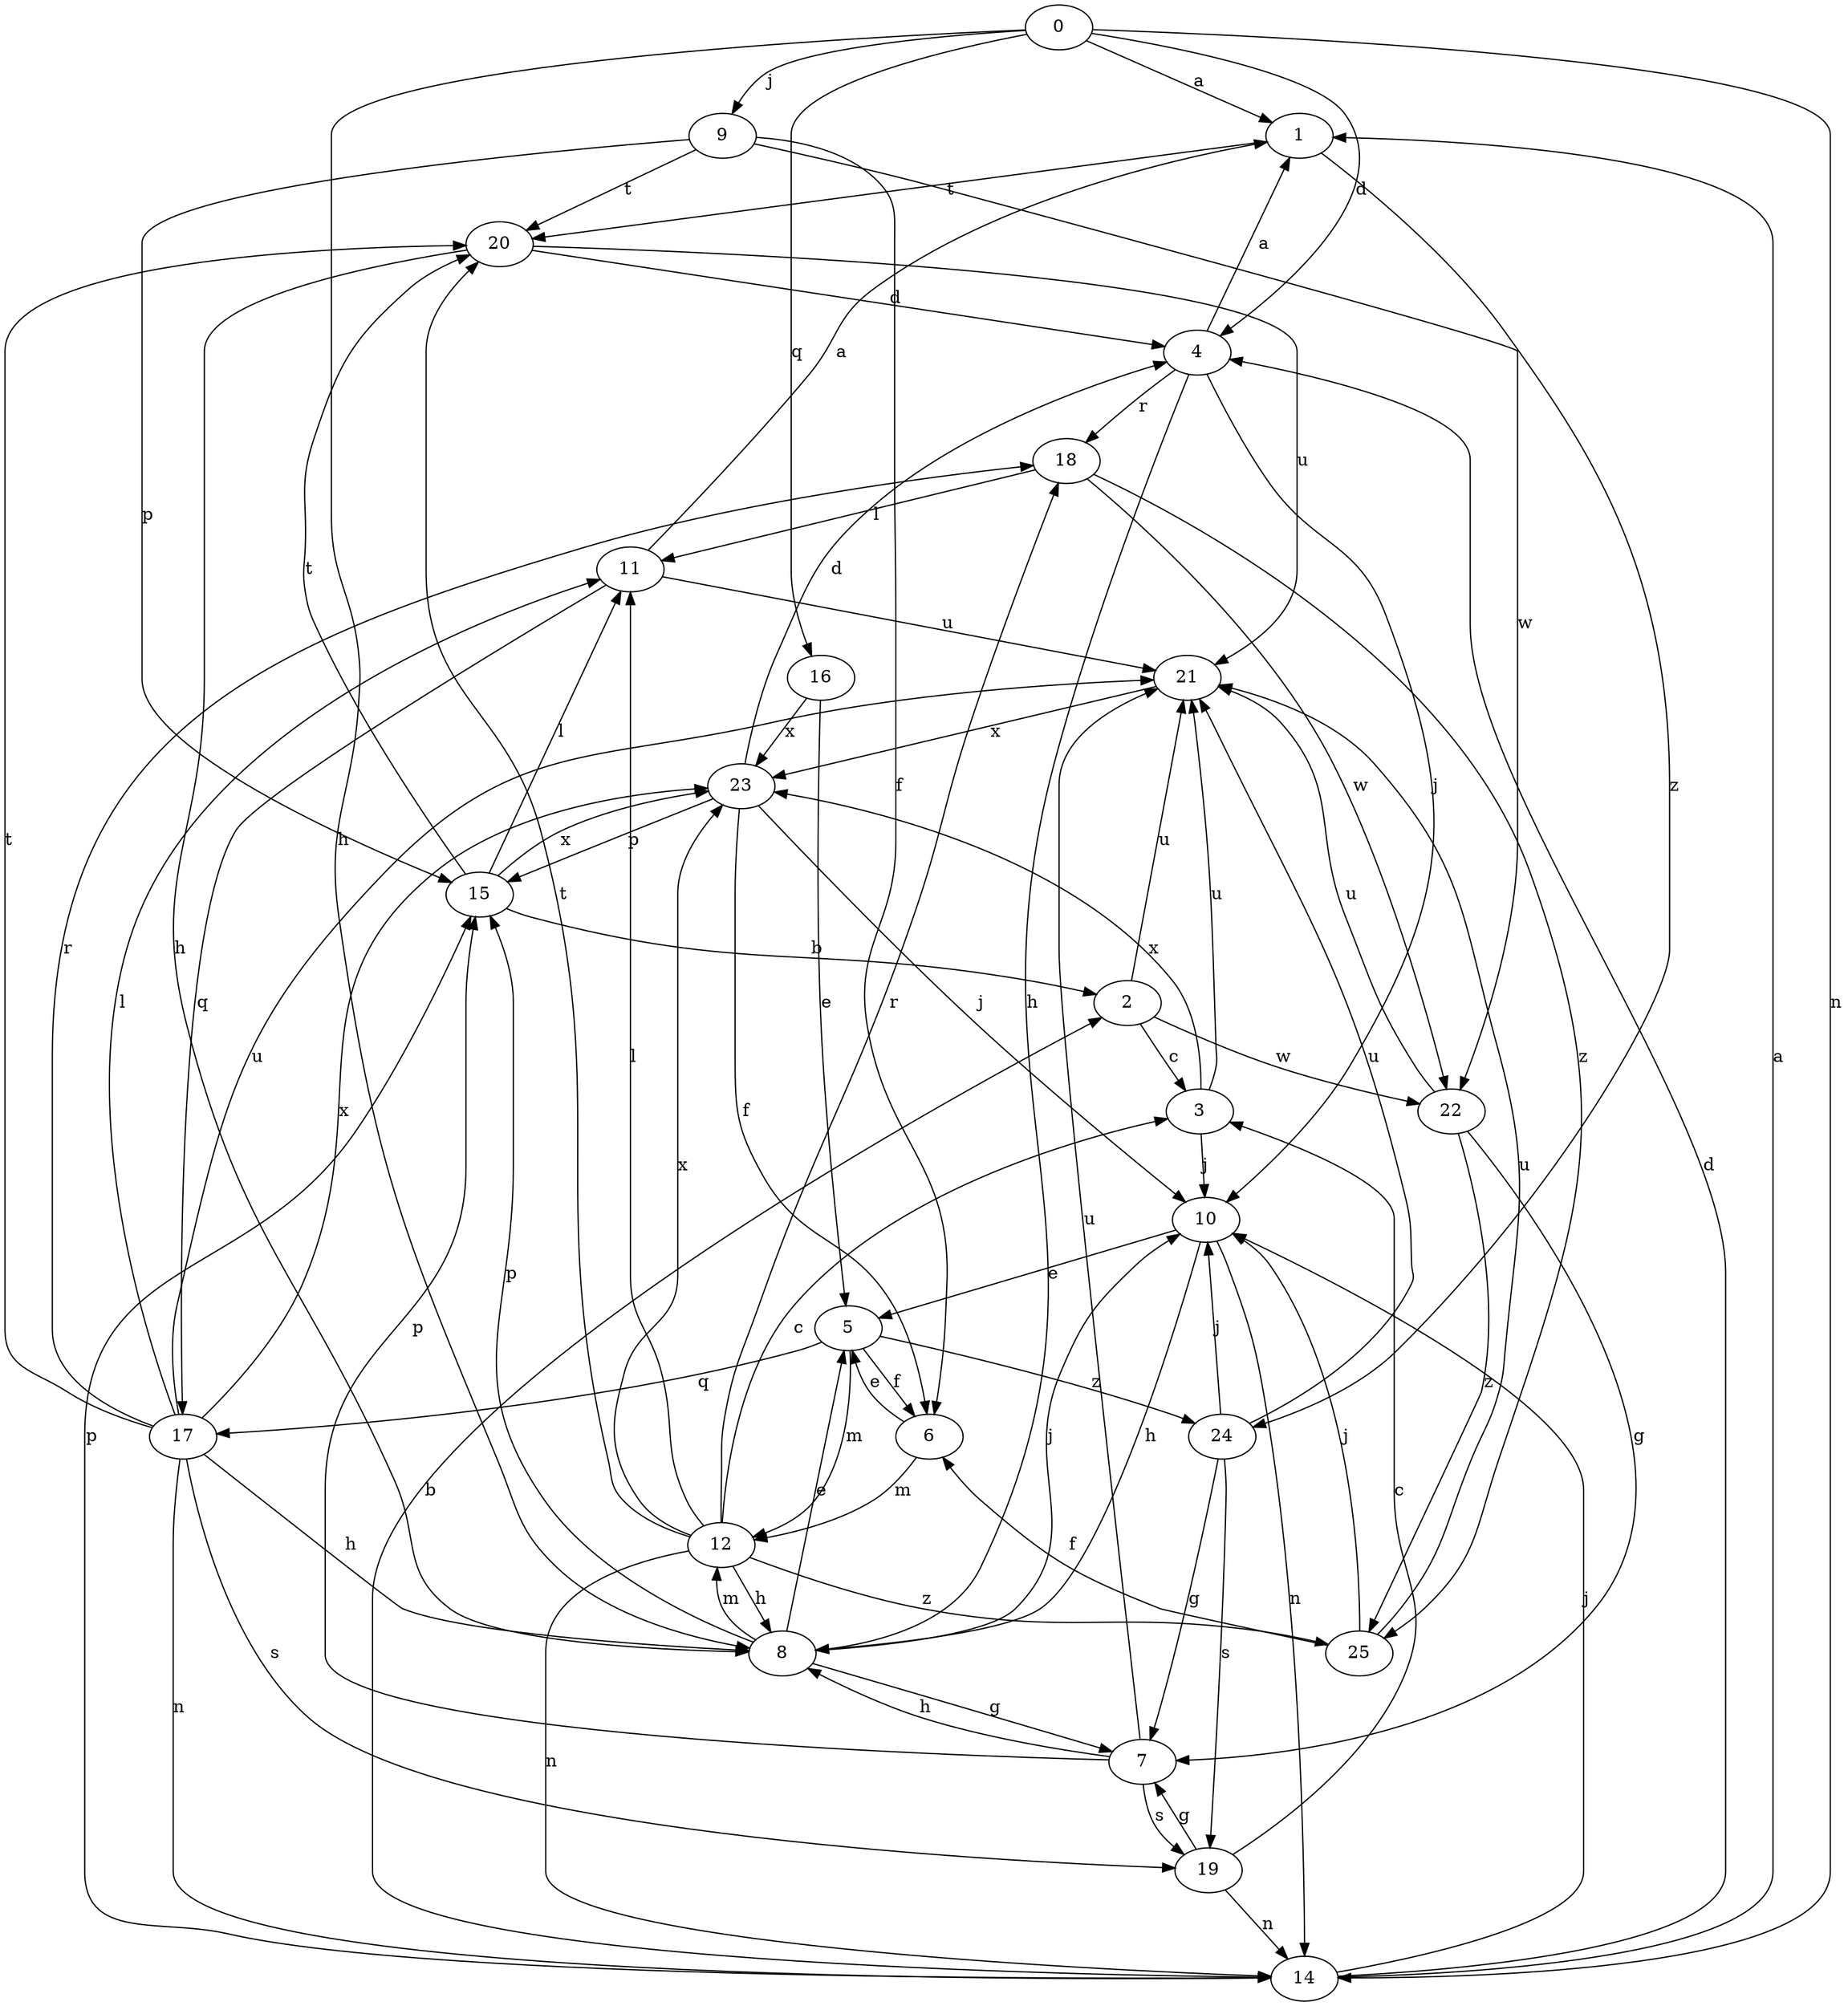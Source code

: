 strict digraph  {
0;
1;
2;
3;
4;
5;
6;
7;
8;
9;
10;
11;
12;
14;
15;
16;
17;
18;
19;
20;
21;
22;
23;
24;
25;
0 -> 1  [label=a];
0 -> 4  [label=d];
0 -> 8  [label=h];
0 -> 9  [label=j];
0 -> 14  [label=n];
0 -> 16  [label=q];
1 -> 20  [label=t];
1 -> 24  [label=z];
2 -> 3  [label=c];
2 -> 21  [label=u];
2 -> 22  [label=w];
3 -> 10  [label=j];
3 -> 21  [label=u];
3 -> 23  [label=x];
4 -> 1  [label=a];
4 -> 8  [label=h];
4 -> 10  [label=j];
4 -> 18  [label=r];
5 -> 6  [label=f];
5 -> 12  [label=m];
5 -> 17  [label=q];
5 -> 24  [label=z];
6 -> 5  [label=e];
6 -> 12  [label=m];
7 -> 8  [label=h];
7 -> 15  [label=p];
7 -> 19  [label=s];
7 -> 21  [label=u];
8 -> 5  [label=e];
8 -> 7  [label=g];
8 -> 10  [label=j];
8 -> 12  [label=m];
8 -> 15  [label=p];
9 -> 6  [label=f];
9 -> 15  [label=p];
9 -> 20  [label=t];
9 -> 22  [label=w];
10 -> 5  [label=e];
10 -> 8  [label=h];
10 -> 14  [label=n];
11 -> 1  [label=a];
11 -> 17  [label=q];
11 -> 21  [label=u];
12 -> 3  [label=c];
12 -> 8  [label=h];
12 -> 11  [label=l];
12 -> 14  [label=n];
12 -> 18  [label=r];
12 -> 20  [label=t];
12 -> 23  [label=x];
12 -> 25  [label=z];
14 -> 1  [label=a];
14 -> 2  [label=b];
14 -> 4  [label=d];
14 -> 10  [label=j];
14 -> 15  [label=p];
15 -> 2  [label=b];
15 -> 11  [label=l];
15 -> 20  [label=t];
15 -> 23  [label=x];
16 -> 5  [label=e];
16 -> 23  [label=x];
17 -> 8  [label=h];
17 -> 11  [label=l];
17 -> 14  [label=n];
17 -> 18  [label=r];
17 -> 19  [label=s];
17 -> 20  [label=t];
17 -> 21  [label=u];
17 -> 23  [label=x];
18 -> 11  [label=l];
18 -> 22  [label=w];
18 -> 25  [label=z];
19 -> 3  [label=c];
19 -> 7  [label=g];
19 -> 14  [label=n];
20 -> 4  [label=d];
20 -> 8  [label=h];
20 -> 21  [label=u];
21 -> 23  [label=x];
22 -> 7  [label=g];
22 -> 21  [label=u];
22 -> 25  [label=z];
23 -> 4  [label=d];
23 -> 6  [label=f];
23 -> 10  [label=j];
23 -> 15  [label=p];
24 -> 7  [label=g];
24 -> 10  [label=j];
24 -> 19  [label=s];
24 -> 21  [label=u];
25 -> 6  [label=f];
25 -> 10  [label=j];
25 -> 21  [label=u];
}
